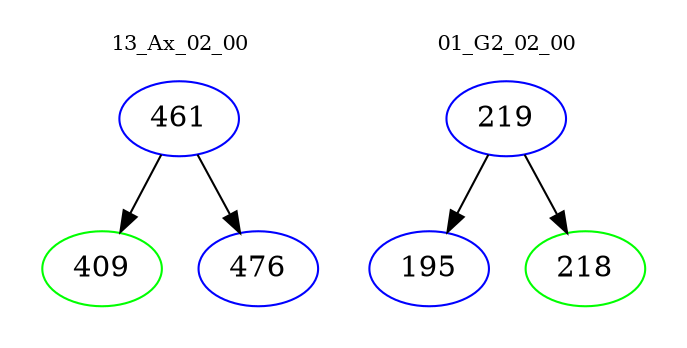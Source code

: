 digraph{
subgraph cluster_0 {
color = white
label = "13_Ax_02_00";
fontsize=10;
T0_461 [label="461", color="blue"]
T0_461 -> T0_409 [color="black"]
T0_409 [label="409", color="green"]
T0_461 -> T0_476 [color="black"]
T0_476 [label="476", color="blue"]
}
subgraph cluster_1 {
color = white
label = "01_G2_02_00";
fontsize=10;
T1_219 [label="219", color="blue"]
T1_219 -> T1_195 [color="black"]
T1_195 [label="195", color="blue"]
T1_219 -> T1_218 [color="black"]
T1_218 [label="218", color="green"]
}
}
